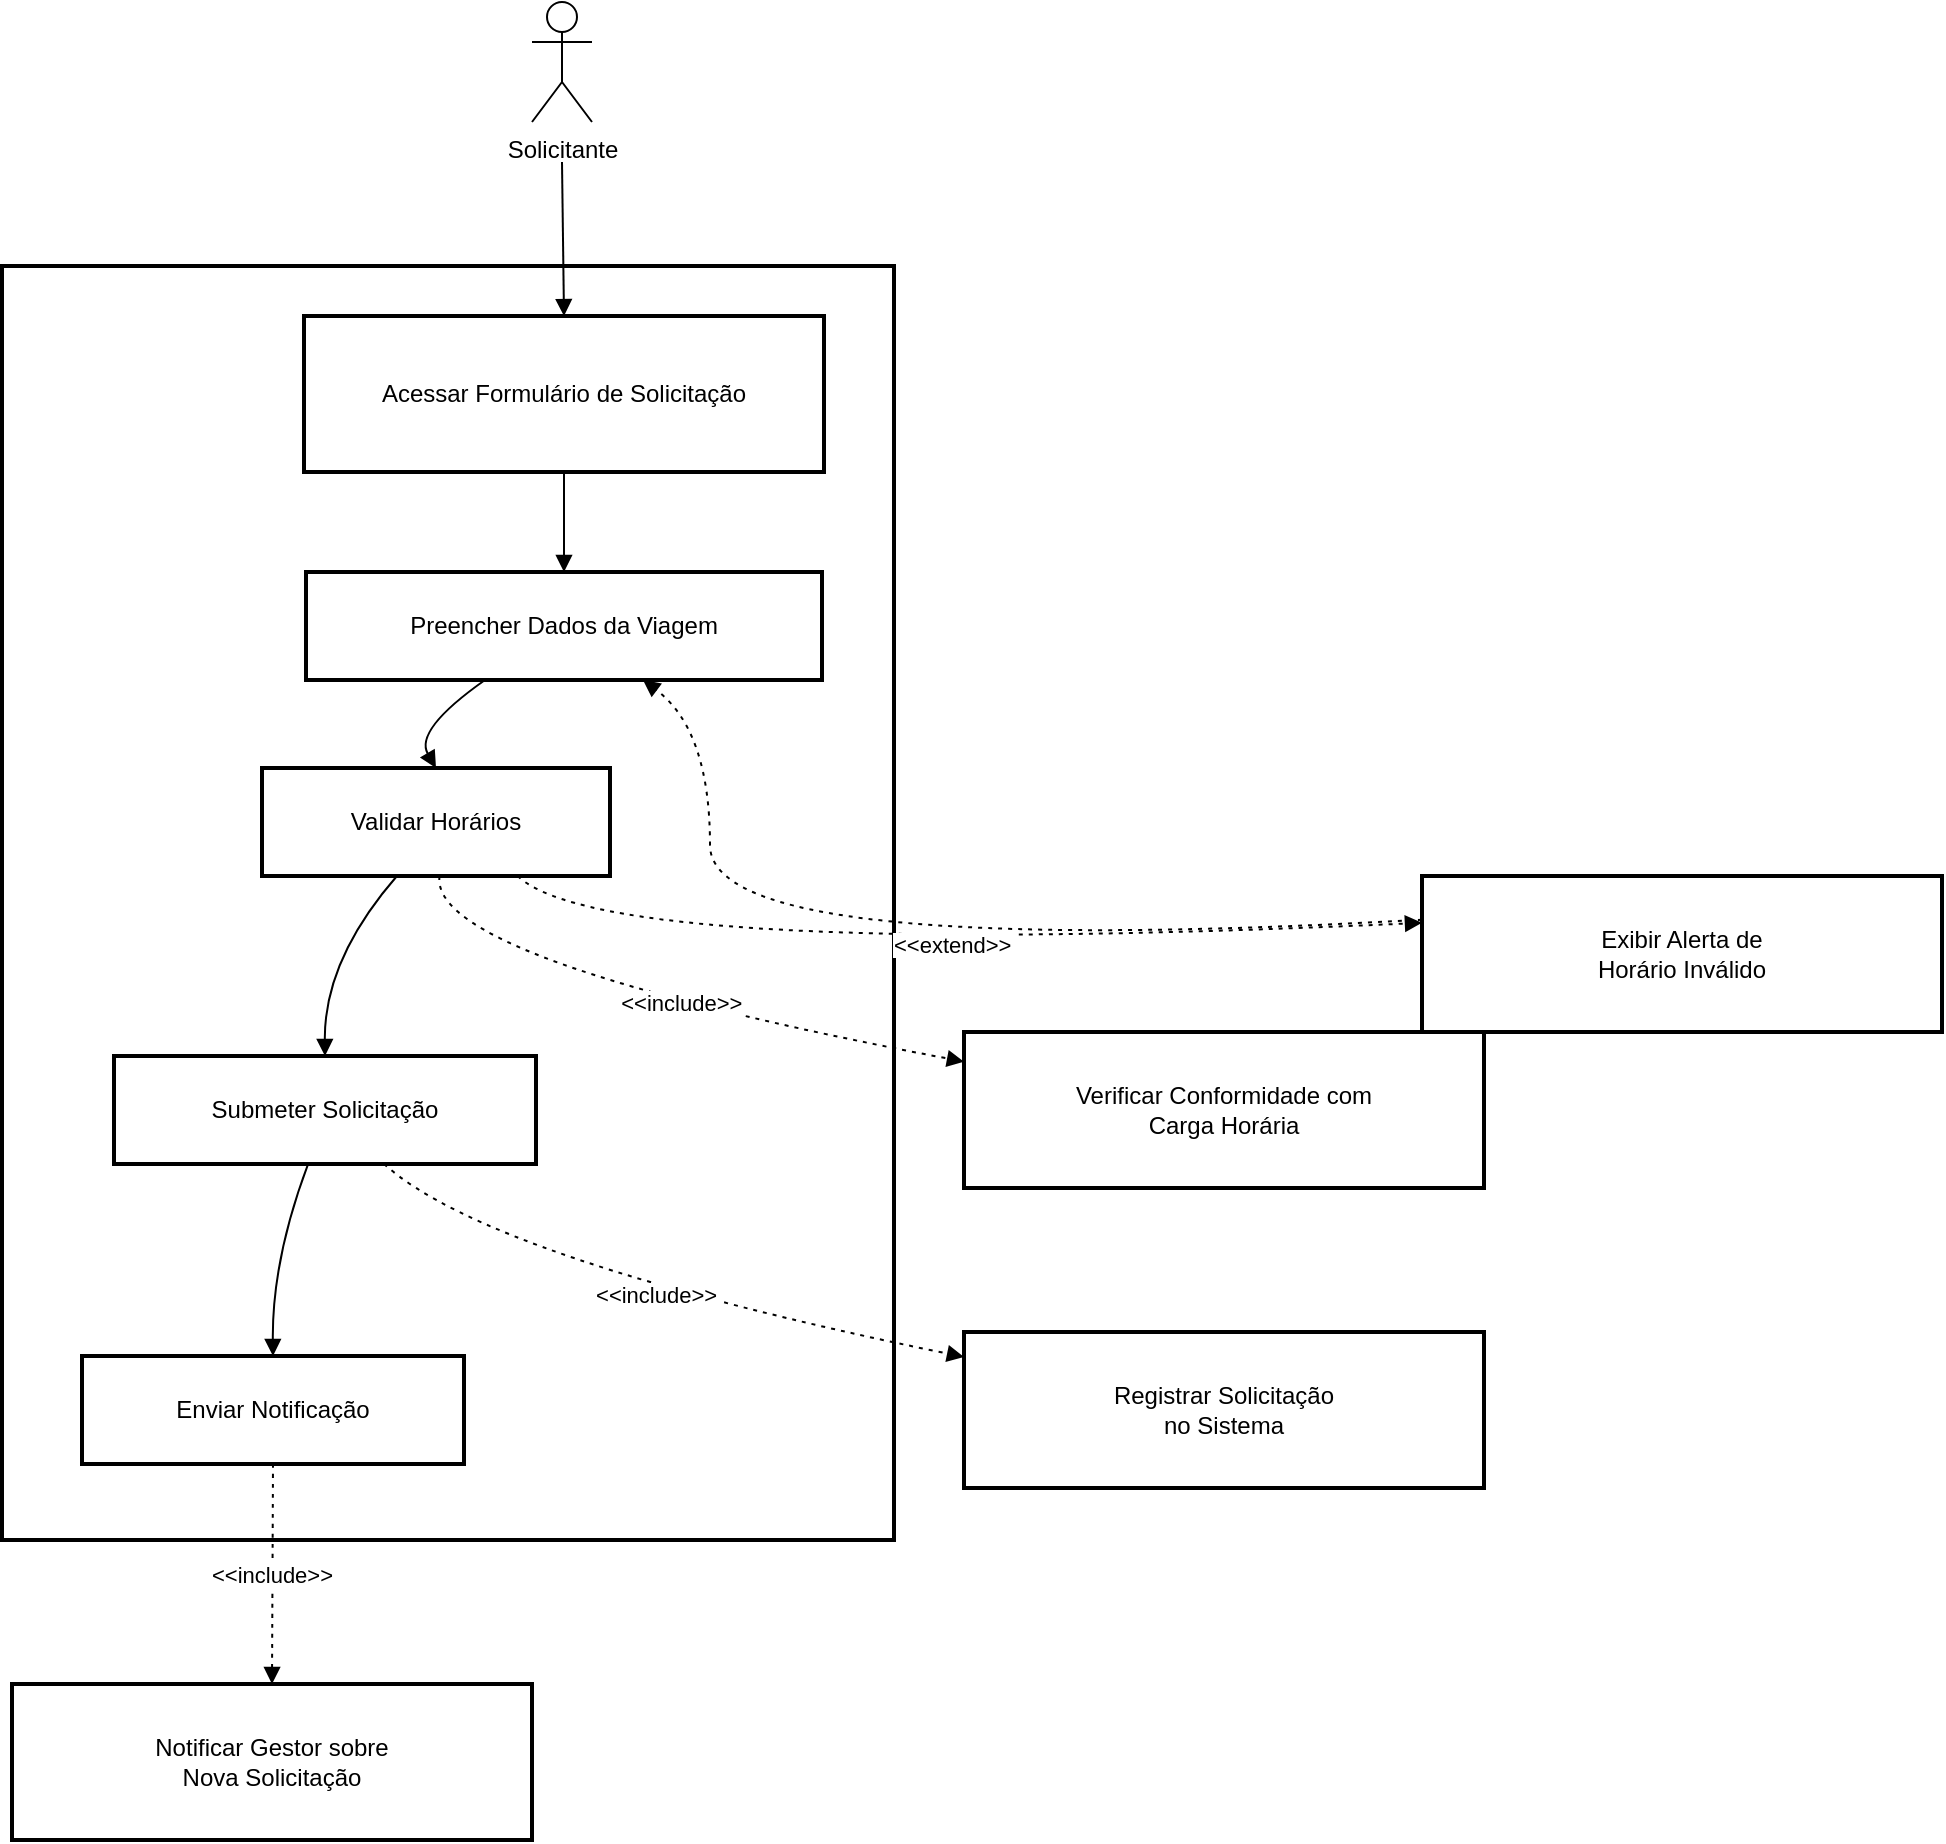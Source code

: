 <mxfile version="27.0.6">
  <diagram name="Página-1" id="r5Hny2hP9BZjUJY1wzIF">
    <mxGraphModel dx="1489" dy="840" grid="1" gridSize="10" guides="1" tooltips="1" connect="1" arrows="1" fold="1" page="1" pageScale="1" pageWidth="827" pageHeight="1169" math="0" shadow="0">
      <root>
        <mxCell id="0" />
        <mxCell id="1" parent="0" />
        <mxCell id="8HS76lHUt157P_Qzq49f-22" value="&#xa;" style="whiteSpace=wrap;strokeWidth=2;" vertex="1" parent="1">
          <mxGeometry x="20" y="322" width="446" height="637" as="geometry" />
        </mxCell>
        <mxCell id="8HS76lHUt157P_Qzq49f-24" value="Acessar Formulário de Solicitação" style="whiteSpace=wrap;strokeWidth=2;" vertex="1" parent="1">
          <mxGeometry x="171" y="347" width="260" height="78" as="geometry" />
        </mxCell>
        <mxCell id="8HS76lHUt157P_Qzq49f-25" value="Preencher Dados da Viagem" style="whiteSpace=wrap;strokeWidth=2;" vertex="1" parent="1">
          <mxGeometry x="172" y="475" width="258" height="54" as="geometry" />
        </mxCell>
        <mxCell id="8HS76lHUt157P_Qzq49f-26" value="Validar Horários" style="whiteSpace=wrap;strokeWidth=2;" vertex="1" parent="1">
          <mxGeometry x="150" y="573" width="174" height="54" as="geometry" />
        </mxCell>
        <mxCell id="8HS76lHUt157P_Qzq49f-27" value="Submeter Solicitação" style="whiteSpace=wrap;strokeWidth=2;" vertex="1" parent="1">
          <mxGeometry x="76" y="717" width="211" height="54" as="geometry" />
        </mxCell>
        <mxCell id="8HS76lHUt157P_Qzq49f-28" value="Enviar Notificação" style="whiteSpace=wrap;strokeWidth=2;" vertex="1" parent="1">
          <mxGeometry x="60" y="867" width="191" height="54" as="geometry" />
        </mxCell>
        <mxCell id="8HS76lHUt157P_Qzq49f-29" value="Verificar Conformidade com&#xa;Carga Horária" style="whiteSpace=wrap;strokeWidth=2;" vertex="1" parent="1">
          <mxGeometry x="501" y="705" width="260" height="78" as="geometry" />
        </mxCell>
        <mxCell id="8HS76lHUt157P_Qzq49f-30" value="Registrar Solicitação&#xa;no Sistema" style="whiteSpace=wrap;strokeWidth=2;" vertex="1" parent="1">
          <mxGeometry x="501" y="855" width="260" height="78" as="geometry" />
        </mxCell>
        <mxCell id="8HS76lHUt157P_Qzq49f-31" value="Notificar Gestor sobre&#xa;Nova Solicitação" style="whiteSpace=wrap;strokeWidth=2;" vertex="1" parent="1">
          <mxGeometry x="25" y="1031" width="260" height="78" as="geometry" />
        </mxCell>
        <mxCell id="8HS76lHUt157P_Qzq49f-32" value="Exibir Alerta de&#xa;Horário Inválido" style="whiteSpace=wrap;strokeWidth=2;" vertex="1" parent="1">
          <mxGeometry x="730" y="627" width="260" height="78" as="geometry" />
        </mxCell>
        <mxCell id="8HS76lHUt157P_Qzq49f-33" value="" style="curved=1;startArrow=none;endArrow=block;entryX=0.5;entryY=0;rounded=0;" edge="1" parent="1" target="8HS76lHUt157P_Qzq49f-24">
          <mxGeometry relative="1" as="geometry">
            <Array as="points" />
            <mxPoint x="300" y="270" as="sourcePoint" />
          </mxGeometry>
        </mxCell>
        <mxCell id="8HS76lHUt157P_Qzq49f-34" value="" style="curved=1;startArrow=none;endArrow=block;exitX=0.5;exitY=1;entryX=0.5;entryY=-0.01;rounded=0;" edge="1" parent="1" source="8HS76lHUt157P_Qzq49f-24" target="8HS76lHUt157P_Qzq49f-25">
          <mxGeometry relative="1" as="geometry">
            <Array as="points" />
          </mxGeometry>
        </mxCell>
        <mxCell id="8HS76lHUt157P_Qzq49f-35" value="" style="curved=1;startArrow=none;endArrow=block;exitX=0.35;exitY=0.99;entryX=0.5;entryY=-0.01;rounded=0;" edge="1" parent="1" source="8HS76lHUt157P_Qzq49f-25" target="8HS76lHUt157P_Qzq49f-26">
          <mxGeometry relative="1" as="geometry">
            <Array as="points">
              <mxPoint x="226" y="554" />
            </Array>
          </mxGeometry>
        </mxCell>
        <mxCell id="8HS76lHUt157P_Qzq49f-36" value="" style="curved=1;startArrow=none;endArrow=block;exitX=0.39;exitY=0.99;entryX=0.5;entryY=0;rounded=0;" edge="1" parent="1" source="8HS76lHUt157P_Qzq49f-26" target="8HS76lHUt157P_Qzq49f-27">
          <mxGeometry relative="1" as="geometry">
            <Array as="points">
              <mxPoint x="181" y="669" />
            </Array>
          </mxGeometry>
        </mxCell>
        <mxCell id="8HS76lHUt157P_Qzq49f-37" value="" style="curved=1;startArrow=none;endArrow=block;exitX=0.46;exitY=1;entryX=0.5;entryY=0.01;rounded=0;" edge="1" parent="1" source="8HS76lHUt157P_Qzq49f-27" target="8HS76lHUt157P_Qzq49f-28">
          <mxGeometry relative="1" as="geometry">
            <Array as="points">
              <mxPoint x="155" y="819" />
            </Array>
          </mxGeometry>
        </mxCell>
        <mxCell id="8HS76lHUt157P_Qzq49f-38" value="&lt;&lt;include&gt;&gt;" style="curved=1;dashed=1;dashPattern=2 3;startArrow=none;endArrow=block;exitX=0.51;exitY=0.99;entryX=0;entryY=0.19;rounded=0;" edge="1" parent="1" source="8HS76lHUt157P_Qzq49f-26" target="8HS76lHUt157P_Qzq49f-29">
          <mxGeometry x="0.086" y="3" relative="1" as="geometry">
            <Array as="points">
              <mxPoint x="233" y="669" />
            </Array>
            <mxPoint as="offset" />
          </mxGeometry>
        </mxCell>
        <mxCell id="8HS76lHUt157P_Qzq49f-39" value="&lt;&lt;include&gt;&gt;" style="curved=1;dashed=1;dashPattern=2 3;startArrow=none;endArrow=block;exitX=0.64;exitY=1;entryX=0;entryY=0.16;rounded=0;" edge="1" parent="1" source="8HS76lHUt157P_Qzq49f-27" target="8HS76lHUt157P_Qzq49f-30">
          <mxGeometry relative="1" as="geometry">
            <Array as="points">
              <mxPoint x="264" y="819" />
            </Array>
          </mxGeometry>
        </mxCell>
        <mxCell id="8HS76lHUt157P_Qzq49f-40" value="&lt;&lt;include&gt;&gt;" style="curved=1;dashed=1;dashPattern=2 3;startArrow=none;endArrow=block;exitX=0.5;exitY=1.01;entryX=0.5;entryY=0;rounded=0;" edge="1" parent="1" source="8HS76lHUt157P_Qzq49f-28" target="8HS76lHUt157P_Qzq49f-31">
          <mxGeometry relative="1" as="geometry">
            <Array as="points" />
          </mxGeometry>
        </mxCell>
        <mxCell id="8HS76lHUt157P_Qzq49f-41" value="&lt;&lt;extend&gt;&gt;" style="curved=1;dashed=1;dashPattern=2 3;startArrow=none;endArrow=block;exitX=0.73;exitY=0.99;entryX=0;entryY=0.3;rounded=0;" edge="1" parent="1" source="8HS76lHUt157P_Qzq49f-26" target="8HS76lHUt157P_Qzq49f-32">
          <mxGeometry relative="1" as="geometry">
            <Array as="points">
              <mxPoint x="322" y="669" />
            </Array>
          </mxGeometry>
        </mxCell>
        <mxCell id="8HS76lHUt157P_Qzq49f-42" value="" style="curved=1;dashed=1;dashPattern=2 3;startArrow=none;endArrow=block;exitX=0;exitY=0.28;entryX=0.65;entryY=0.99;rounded=0;" edge="1" parent="1" source="8HS76lHUt157P_Qzq49f-32" target="8HS76lHUt157P_Qzq49f-25">
          <mxGeometry relative="1" as="geometry">
            <Array as="points">
              <mxPoint x="374" y="669" />
              <mxPoint x="374" y="554" />
            </Array>
          </mxGeometry>
        </mxCell>
        <mxCell id="8HS76lHUt157P_Qzq49f-44" value="&lt;span style=&quot;text-wrap-mode: wrap;&quot;&gt;Solicitante&lt;/span&gt;" style="shape=umlActor;verticalLabelPosition=bottom;verticalAlign=top;html=1;outlineConnect=0;" vertex="1" parent="1">
          <mxGeometry x="285" y="190" width="30" height="60" as="geometry" />
        </mxCell>
      </root>
    </mxGraphModel>
  </diagram>
</mxfile>
